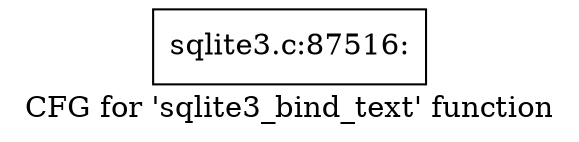 digraph "CFG for 'sqlite3_bind_text' function" {
	label="CFG for 'sqlite3_bind_text' function";

	Node0x55c0f5cee9f0 [shape=record,label="{sqlite3.c:87516:}"];
}
